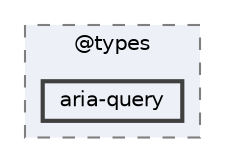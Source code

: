 digraph "pkiclassroomrescheduler/src/main/frontend/node_modules/@types/aria-query"
{
 // LATEX_PDF_SIZE
  bgcolor="transparent";
  edge [fontname=Helvetica,fontsize=10,labelfontname=Helvetica,labelfontsize=10];
  node [fontname=Helvetica,fontsize=10,shape=box,height=0.2,width=0.4];
  compound=true
  subgraph clusterdir_4e994157bc6d0b5f80f6b9b3b1e8b410 {
    graph [ bgcolor="#edf0f7", pencolor="grey50", label="@types", fontname=Helvetica,fontsize=10 style="filled,dashed", URL="dir_4e994157bc6d0b5f80f6b9b3b1e8b410.html",tooltip=""]
  dir_305c122bb012e1c75eaf557bef1b3798 [label="aria-query", fillcolor="#edf0f7", color="grey25", style="filled,bold", URL="dir_305c122bb012e1c75eaf557bef1b3798.html",tooltip=""];
  }
}
